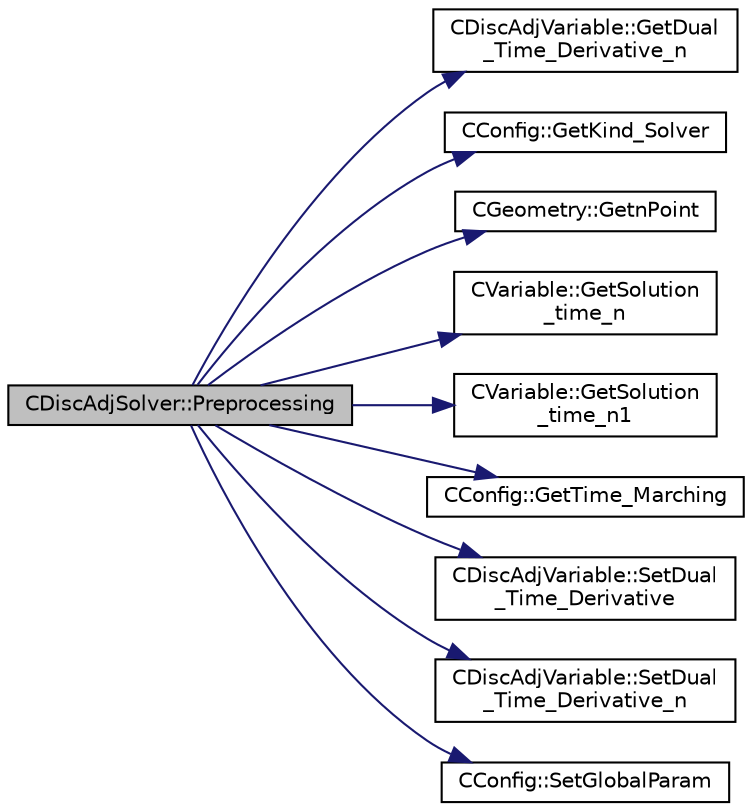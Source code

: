digraph "CDiscAdjSolver::Preprocessing"
{
 // LATEX_PDF_SIZE
  edge [fontname="Helvetica",fontsize="10",labelfontname="Helvetica",labelfontsize="10"];
  node [fontname="Helvetica",fontsize="10",shape=record];
  rankdir="LR";
  Node1 [label="CDiscAdjSolver::Preprocessing",height=0.2,width=0.4,color="black", fillcolor="grey75", style="filled", fontcolor="black",tooltip="Update the dual-time derivatives."];
  Node1 -> Node2 [color="midnightblue",fontsize="10",style="solid",fontname="Helvetica"];
  Node2 [label="CDiscAdjVariable::GetDual\l_Time_Derivative_n",height=0.2,width=0.4,color="black", fillcolor="white", style="filled",URL="$classCDiscAdjVariable.html#a1f977837b5dc32602085d746d9acf200",tooltip="Return the dual time contributions to the adjoint variable for upcoming timestep."];
  Node1 -> Node3 [color="midnightblue",fontsize="10",style="solid",fontname="Helvetica"];
  Node3 [label="CConfig::GetKind_Solver",height=0.2,width=0.4,color="black", fillcolor="white", style="filled",URL="$classCConfig.html#a77312cf52a5ba2cc1239b7cee6fce7a7",tooltip="Governing equations of the flow (it can be different from the run time equation)."];
  Node1 -> Node4 [color="midnightblue",fontsize="10",style="solid",fontname="Helvetica"];
  Node4 [label="CGeometry::GetnPoint",height=0.2,width=0.4,color="black", fillcolor="white", style="filled",URL="$classCGeometry.html#a275fb07cd99ab79d7a04b4862280169d",tooltip="Get number of points."];
  Node1 -> Node5 [color="midnightblue",fontsize="10",style="solid",fontname="Helvetica"];
  Node5 [label="CVariable::GetSolution\l_time_n",height=0.2,width=0.4,color="black", fillcolor="white", style="filled",URL="$classCVariable.html#a9162db789c2ca2b71159697cc500fcce",tooltip="Get the solution at time n."];
  Node1 -> Node6 [color="midnightblue",fontsize="10",style="solid",fontname="Helvetica"];
  Node6 [label="CVariable::GetSolution\l_time_n1",height=0.2,width=0.4,color="black", fillcolor="white", style="filled",URL="$classCVariable.html#a584e438afb716aa0ffce4ccc9b469ef6",tooltip="Get the solution at time n-1."];
  Node1 -> Node7 [color="midnightblue",fontsize="10",style="solid",fontname="Helvetica"];
  Node7 [label="CConfig::GetTime_Marching",height=0.2,width=0.4,color="black", fillcolor="white", style="filled",URL="$classCConfig.html#ac47e04d76ce865893a94dcedd3c9b6a5",tooltip="Provides information about the time integration, and change the write in the output files information..."];
  Node1 -> Node8 [color="midnightblue",fontsize="10",style="solid",fontname="Helvetica"];
  Node8 [label="CDiscAdjVariable::SetDual\l_Time_Derivative",height=0.2,width=0.4,color="black", fillcolor="white", style="filled",URL="$classCDiscAdjVariable.html#add056604d6d1e6da5d7f5374e1820f64",tooltip="Set/store the dual time contributions to the adjoint variable. Contains sum of contributions from 2 t..."];
  Node1 -> Node9 [color="midnightblue",fontsize="10",style="solid",fontname="Helvetica"];
  Node9 [label="CDiscAdjVariable::SetDual\l_Time_Derivative_n",height=0.2,width=0.4,color="black", fillcolor="white", style="filled",URL="$classCDiscAdjVariable.html#a706102a684513bc02a2165ea5df337dd",tooltip="Set/store the dual time contributions to the adjoint variable for upcoming timestep."];
  Node1 -> Node10 [color="midnightblue",fontsize="10",style="solid",fontname="Helvetica"];
  Node10 [label="CConfig::SetGlobalParam",height=0.2,width=0.4,color="black", fillcolor="white", style="filled",URL="$classCConfig.html#a3e3d4022db0b89a83c6c7ab44dd39463",tooltip="Set the global parameters of each simulation for each runtime system."];
}
